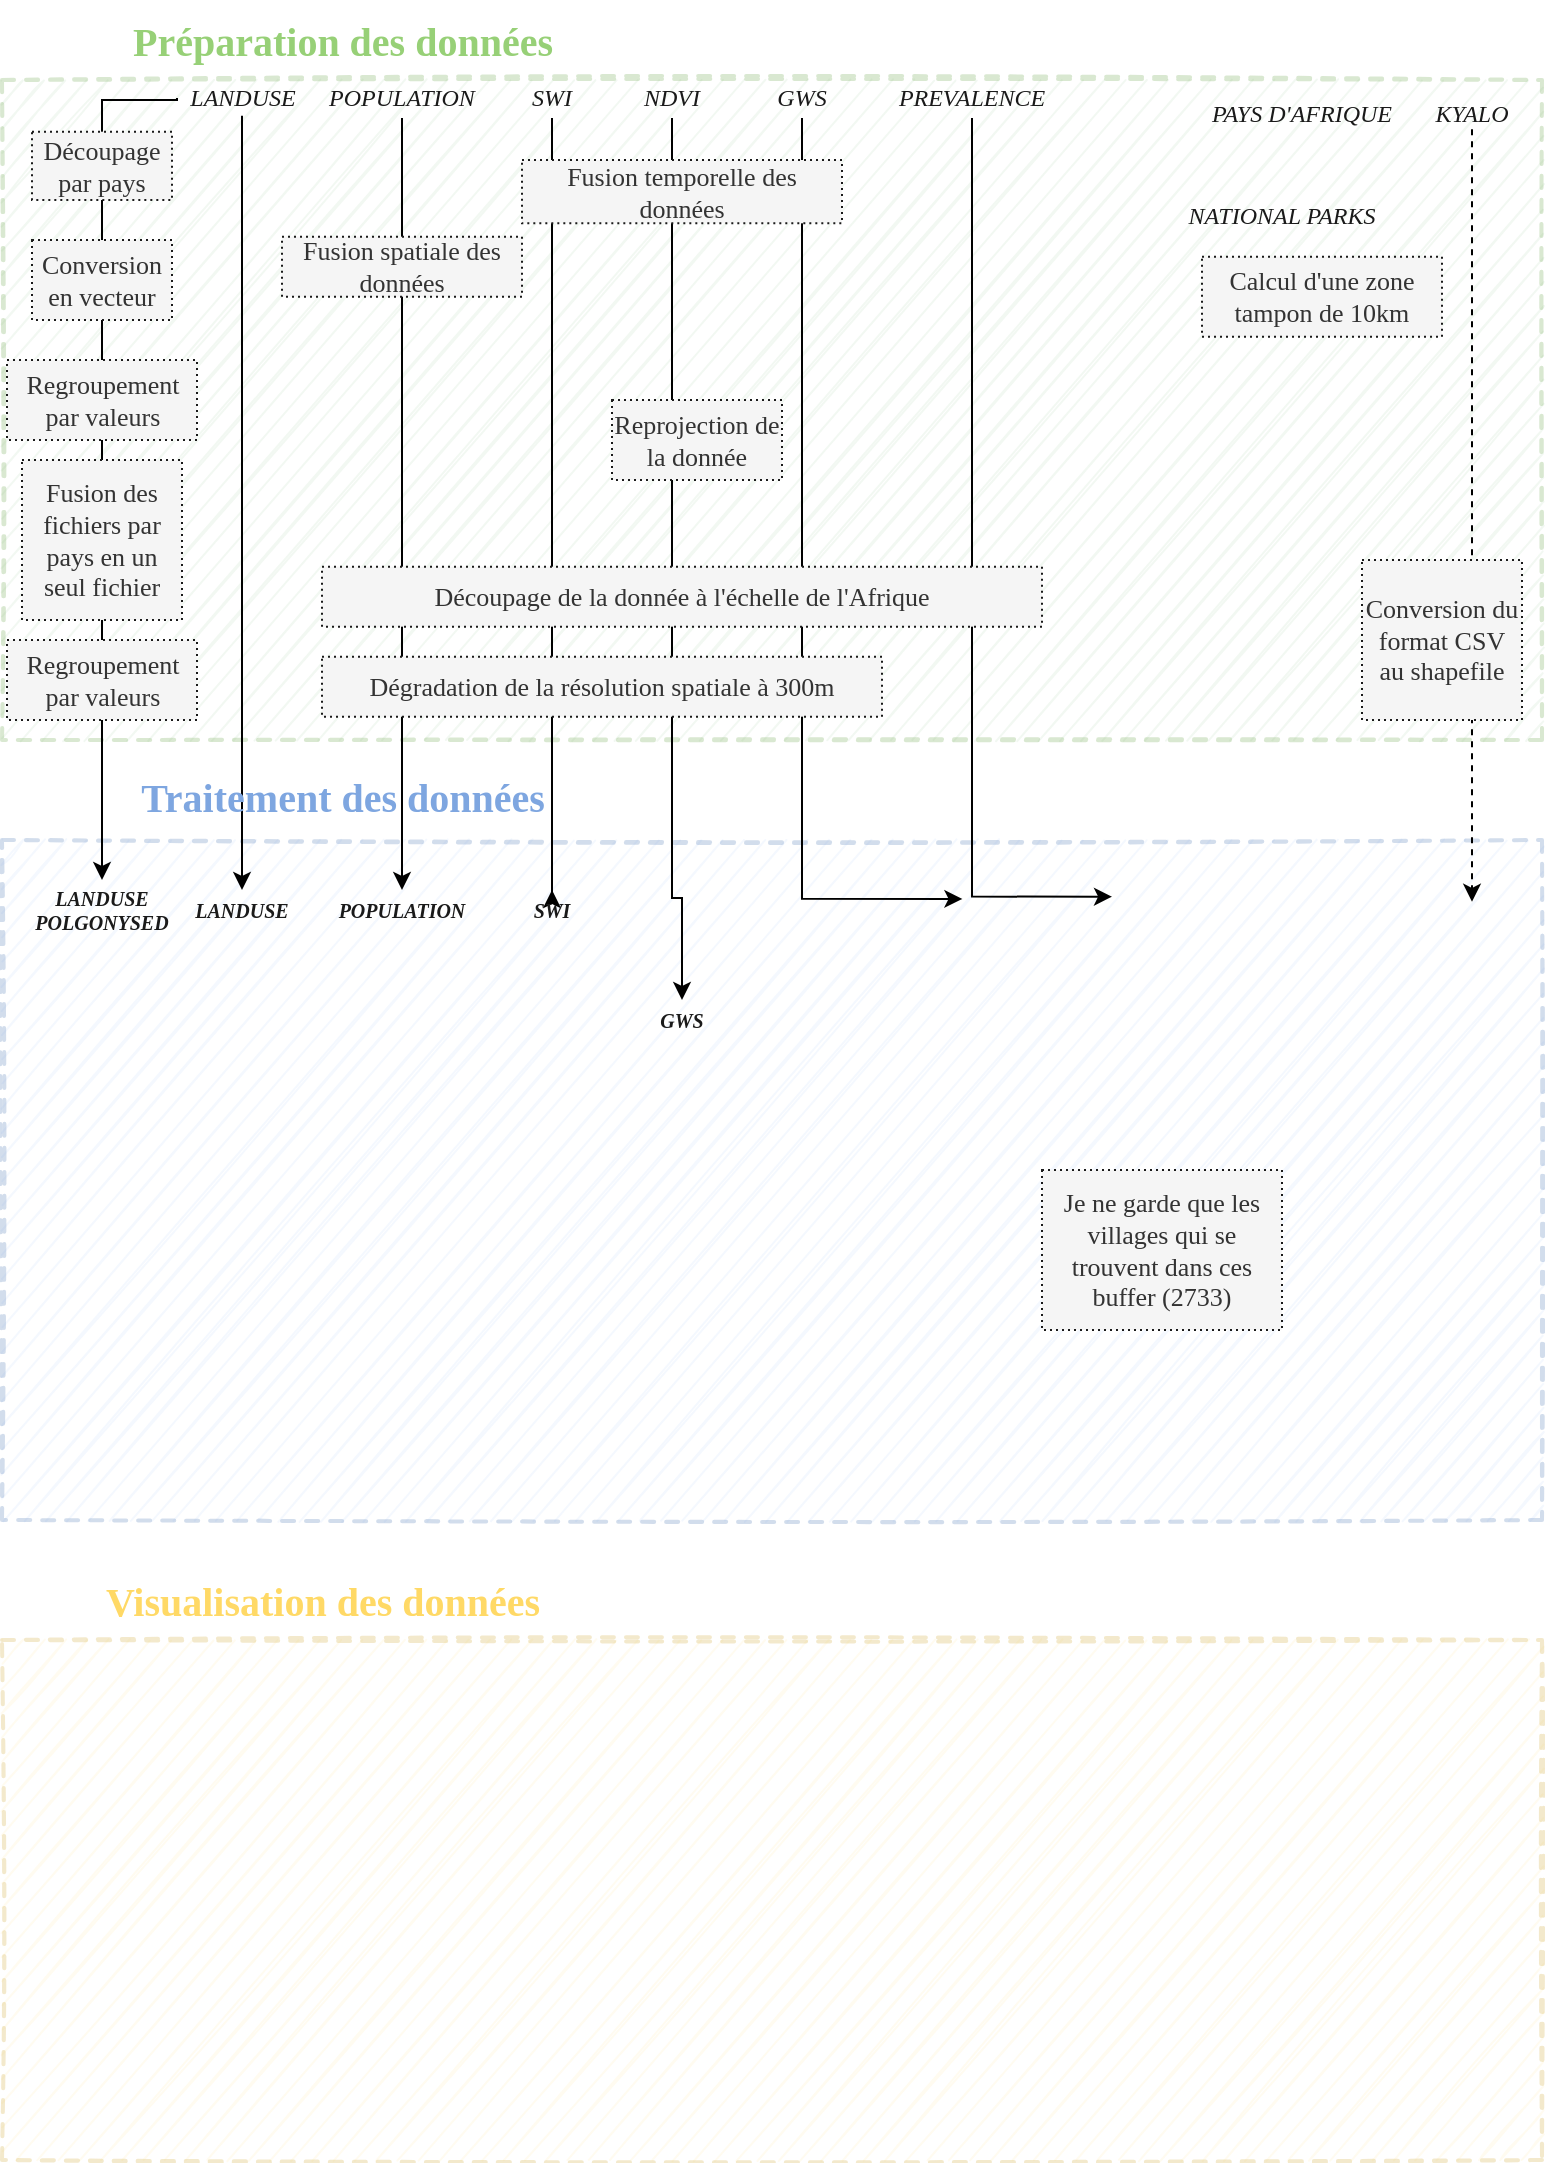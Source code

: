 <mxfile version="14.9.4" type="github" pages="2">
  <diagram id="YLtcainnFTUNkcoA6CSY" name="Global I/O">
    <mxGraphModel dx="865" dy="493" grid="1" gridSize="10" guides="1" tooltips="1" connect="1" arrows="1" fold="1" page="1" pageScale="1" pageWidth="850" pageHeight="1100" math="0" shadow="0">
      <root>
        <mxCell id="0" />
        <mxCell id="1" parent="0" />
        <mxCell id="49MzPBeOzlvqZ0RAgaE--3" value="" style="rounded=0;whiteSpace=wrap;html=1;strokeColor=#6c8ebf;dashed=1;strokeWidth=2;fillColor=#dae8fc;allowArrows=0;connectable=0;container=0;opacity=30;sketch=1;" parent="1" vertex="1">
          <mxGeometry x="40" y="420" width="770" height="340" as="geometry" />
        </mxCell>
        <mxCell id="49MzPBeOzlvqZ0RAgaE--1" value="" style="rounded=0;whiteSpace=wrap;html=1;strokeColor=#82b366;dashed=1;strokeWidth=2;fillColor=#d5e8d4;allowArrows=0;connectable=0;container=0;opacity=30;shadow=0;sketch=1;" parent="1" vertex="1">
          <mxGeometry x="40" y="40" width="770" height="330" as="geometry" />
        </mxCell>
        <mxCell id="49MzPBeOzlvqZ0RAgaE--2" value="Préparation des données" style="text;align=center;verticalAlign=middle;rounded=0;dashed=1;opacity=30;fontStyle=1;fontSize=20;fontColor=#97D077;labelBackgroundColor=none;labelBorderColor=none;html=1;labelPosition=center;verticalLabelPosition=middle;fontFamily=Georgia;" parent="1" vertex="1">
          <mxGeometry x="70" width="280" height="40" as="geometry" />
        </mxCell>
        <mxCell id="49MzPBeOzlvqZ0RAgaE--5" value="" style="rounded=0;whiteSpace=wrap;html=1;strokeColor=#d6b656;dashed=1;strokeWidth=2;fillColor=#fff2cc;allowArrows=0;connectable=0;container=0;opacity=30;sketch=1;" parent="1" vertex="1">
          <mxGeometry x="40" y="820" width="770" height="260" as="geometry" />
        </mxCell>
        <mxCell id="49MzPBeOzlvqZ0RAgaE--6" value="Visualisation des données" style="text;align=center;verticalAlign=middle;rounded=0;dashed=1;opacity=30;fontStyle=1;fontSize=20;labelBackgroundColor=none;labelBorderColor=none;html=1;labelPosition=center;verticalLabelPosition=middle;fontFamily=Georgia;fontColor=#FFD966;" parent="1" vertex="1">
          <mxGeometry x="60" y="780" width="280" height="40" as="geometry" />
        </mxCell>
        <mxCell id="49MzPBeOzlvqZ0RAgaE--7" value="Calcul d&#39;une zone tampon de 10km" style="rounded=0;whiteSpace=wrap;html=1;shadow=0;labelBackgroundColor=none;sketch=0;fontFamily=Georgia;fontSize=13;strokeWidth=1;dashed=1;dashPattern=1 2;fontColor=#333333;fillColor=#F5F5F5;glass=0;strokeColor=#1A1A1A;" parent="1" vertex="1">
          <mxGeometry x="640" y="128.34" width="120" height="40" as="geometry" />
        </mxCell>
        <mxCell id="49MzPBeOzlvqZ0RAgaE--10" value="Je ne garde que les villages qui se trouvent dans ces buffer (2733)" style="rounded=0;whiteSpace=wrap;html=1;shadow=0;labelBackgroundColor=none;sketch=0;fontFamily=Georgia;fontSize=13;strokeWidth=1;dashed=1;dashPattern=1 2;fontColor=#333333;fillColor=#F5F5F5;glass=0;strokeColor=#1A1A1A;" parent="1" vertex="1">
          <mxGeometry x="560" y="585" width="120" height="80" as="geometry" />
        </mxCell>
        <mxCell id="wq_lvgGx_w2eAz3UQXKo-16" style="edgeStyle=orthogonalEdgeStyle;rounded=0;orthogonalLoop=1;jettySize=auto;html=1;exitX=0.5;exitY=1;exitDx=0;exitDy=0;entryX=0.5;entryY=0;entryDx=0;entryDy=0;" edge="1" parent="1" source="49MzPBeOzlvqZ0RAgaE--24" target="wq_lvgGx_w2eAz3UQXKo-35">
          <mxGeometry relative="1" as="geometry">
            <mxPoint x="200" y="448" as="targetPoint" />
            <Array as="points">
              <mxPoint x="160" y="61" />
            </Array>
          </mxGeometry>
        </mxCell>
        <mxCell id="wq_lvgGx_w2eAz3UQXKo-32" style="edgeStyle=orthogonalEdgeStyle;rounded=0;orthogonalLoop=1;jettySize=auto;html=1;exitX=0;exitY=0.5;exitDx=0;exitDy=0;entryX=0.5;entryY=0;entryDx=0;entryDy=0;" edge="1" parent="1" source="49MzPBeOzlvqZ0RAgaE--24" target="wq_lvgGx_w2eAz3UQXKo-33">
          <mxGeometry relative="1" as="geometry">
            <mxPoint x="120" y="450.762" as="targetPoint" />
            <Array as="points">
              <mxPoint x="127" y="50" />
              <mxPoint x="90" y="50" />
            </Array>
          </mxGeometry>
        </mxCell>
        <mxCell id="49MzPBeOzlvqZ0RAgaE--24" value="LANDUSE" style="text;html=1;strokeColor=none;fillColor=none;align=center;verticalAlign=middle;whiteSpace=wrap;rounded=0;shadow=0;labelBackgroundColor=none;sketch=0;fontFamily=Georgia;fontSize=12;fontColor=#1A1A1A;fontStyle=2;rotation=0;direction=east;" parent="1" vertex="1">
          <mxGeometry x="127.5" y="40" width="65" height="17.91" as="geometry" />
        </mxCell>
        <mxCell id="49MzPBeOzlvqZ0RAgaE--26" value="Découpage par pays" style="rounded=0;whiteSpace=wrap;html=1;shadow=0;labelBackgroundColor=none;sketch=0;fontFamily=Georgia;fontSize=13;strokeWidth=1;dashed=1;dashPattern=1 2;fontColor=#333333;fillColor=#F5F5F5;glass=0;strokeColor=#1A1A1A;" parent="1" vertex="1">
          <mxGeometry x="55" y="65.84" width="70" height="34.16" as="geometry" />
        </mxCell>
        <mxCell id="49MzPBeOzlvqZ0RAgaE--27" value="Conversion en vecteur" style="rounded=0;whiteSpace=wrap;html=1;shadow=0;labelBackgroundColor=none;sketch=0;fontFamily=Georgia;fontSize=13;strokeWidth=1;dashed=1;dashPattern=1 2;fontColor=#333333;fillColor=#F5F5F5;glass=0;strokeColor=#1A1A1A;" parent="1" vertex="1">
          <mxGeometry x="55" y="120" width="70" height="40" as="geometry" />
        </mxCell>
        <mxCell id="49MzPBeOzlvqZ0RAgaE--29" value="Fusion des fichiers par pays en un seul fichier" style="rounded=0;whiteSpace=wrap;html=1;shadow=0;labelBackgroundColor=none;sketch=0;fontFamily=Georgia;fontSize=13;strokeWidth=1;dashed=1;dashPattern=1 2;fontColor=#333333;fillColor=#F5F5F5;glass=0;strokeColor=#1A1A1A;" parent="1" vertex="1">
          <mxGeometry x="50" y="230" width="80" height="80" as="geometry" />
        </mxCell>
        <mxCell id="wq_lvgGx_w2eAz3UQXKo-25" style="edgeStyle=orthogonalEdgeStyle;rounded=0;orthogonalLoop=1;jettySize=auto;html=1;exitX=0.5;exitY=1;exitDx=0;exitDy=0;entryX=0.5;entryY=0;entryDx=0;entryDy=0;" edge="1" parent="1" source="SCPs35aV1NnULm3B9HY3-4" target="wq_lvgGx_w2eAz3UQXKo-50">
          <mxGeometry relative="1" as="geometry">
            <mxPoint x="300.207" y="449.995" as="targetPoint" />
          </mxGeometry>
        </mxCell>
        <mxCell id="SCPs35aV1NnULm3B9HY3-4" value="POPULATION" style="text;html=1;strokeColor=none;fillColor=none;align=center;verticalAlign=middle;whiteSpace=wrap;rounded=0;shadow=0;labelBackgroundColor=none;sketch=0;fontFamily=Georgia;fontSize=12;fontColor=#1A1A1A;fontStyle=2;rotation=0;direction=east;" parent="1" vertex="1">
          <mxGeometry x="200" y="38.95" width="80" height="20" as="geometry" />
        </mxCell>
        <mxCell id="wq_lvgGx_w2eAz3UQXKo-26" style="edgeStyle=orthogonalEdgeStyle;rounded=0;orthogonalLoop=1;jettySize=auto;html=1;exitX=0.5;exitY=1;exitDx=0;exitDy=0;entryX=0.5;entryY=0;entryDx=0;entryDy=0;" edge="1" parent="1" source="SCPs35aV1NnULm3B9HY3-10" target="wq_lvgGx_w2eAz3UQXKo-51">
          <mxGeometry relative="1" as="geometry">
            <mxPoint x="390" y="448.34" as="targetPoint" />
            <Array as="points">
              <mxPoint x="315" y="448" />
              <mxPoint x="315" y="448" />
            </Array>
          </mxGeometry>
        </mxCell>
        <mxCell id="SCPs35aV1NnULm3B9HY3-10" value="SWI" style="text;html=1;strokeColor=none;fillColor=none;align=center;verticalAlign=middle;whiteSpace=wrap;rounded=0;shadow=0;labelBackgroundColor=none;sketch=0;fontFamily=Georgia;fontSize=12;fontColor=#1A1A1A;fontStyle=2;rotation=0;direction=east;" parent="1" vertex="1">
          <mxGeometry x="300" y="38.95" width="30" height="20" as="geometry" />
        </mxCell>
        <mxCell id="wq_lvgGx_w2eAz3UQXKo-28" style="edgeStyle=orthogonalEdgeStyle;rounded=0;orthogonalLoop=1;jettySize=auto;html=1;exitX=0.5;exitY=1;exitDx=0;exitDy=0;" edge="1" parent="1" source="SCPs35aV1NnULm3B9HY3-11">
          <mxGeometry relative="1" as="geometry">
            <mxPoint x="520.207" y="449.443" as="targetPoint" />
            <Array as="points">
              <mxPoint x="440" y="449" />
            </Array>
          </mxGeometry>
        </mxCell>
        <mxCell id="SCPs35aV1NnULm3B9HY3-11" value="GWS" style="text;html=1;strokeColor=none;fillColor=none;align=center;verticalAlign=middle;whiteSpace=wrap;rounded=0;shadow=0;labelBackgroundColor=none;sketch=0;fontFamily=Georgia;fontSize=12;fontColor=#1A1A1A;fontStyle=2;rotation=0;direction=east;" parent="1" vertex="1">
          <mxGeometry x="425" y="38.95" width="30" height="20" as="geometry" />
        </mxCell>
        <mxCell id="wq_lvgGx_w2eAz3UQXKo-11" value="PAYS D&#39;AFRIQUE" style="text;html=1;strokeColor=none;fillColor=none;align=center;verticalAlign=middle;whiteSpace=wrap;rounded=0;shadow=0;labelBackgroundColor=none;sketch=0;fontFamily=Georgia;fontSize=12;fontColor=#1A1A1A;fontStyle=2;rotation=0;direction=east;" vertex="1" parent="1">
          <mxGeometry x="640" y="49.59" width="100" height="15" as="geometry" />
        </mxCell>
        <mxCell id="wq_lvgGx_w2eAz3UQXKo-37" style="edgeStyle=orthogonalEdgeStyle;rounded=0;orthogonalLoop=1;jettySize=auto;html=1;exitX=0.5;exitY=1;exitDx=0;exitDy=0;dashed=1;" edge="1" parent="1" source="wq_lvgGx_w2eAz3UQXKo-12">
          <mxGeometry relative="1" as="geometry">
            <mxPoint x="775" y="450.914" as="targetPoint" />
          </mxGeometry>
        </mxCell>
        <mxCell id="wq_lvgGx_w2eAz3UQXKo-12" value="KYALO" style="text;html=1;strokeColor=none;fillColor=none;align=center;verticalAlign=middle;whiteSpace=wrap;rounded=0;shadow=0;labelBackgroundColor=none;sketch=0;fontFamily=Georgia;fontSize=12;fontColor=#1A1A1A;fontStyle=2;rotation=0;direction=east;" vertex="1" parent="1">
          <mxGeometry x="750" y="49.59" width="50" height="15" as="geometry" />
        </mxCell>
        <mxCell id="wq_lvgGx_w2eAz3UQXKo-13" value="NATIONAL PARKS" style="text;html=1;strokeColor=none;fillColor=none;align=center;verticalAlign=middle;whiteSpace=wrap;rounded=0;shadow=0;labelBackgroundColor=none;sketch=0;fontFamily=Georgia;fontSize=12;fontColor=#1A1A1A;fontStyle=2;rotation=0;direction=east;" vertex="1" parent="1">
          <mxGeometry x="620" y="98.34" width="120" height="20" as="geometry" />
        </mxCell>
        <mxCell id="wq_lvgGx_w2eAz3UQXKo-27" style="edgeStyle=orthogonalEdgeStyle;rounded=0;orthogonalLoop=1;jettySize=auto;html=1;exitX=0.5;exitY=1;exitDx=0;exitDy=0;entryX=0.5;entryY=0;entryDx=0;entryDy=0;" edge="1" parent="1" source="wq_lvgGx_w2eAz3UQXKo-14" target="wq_lvgGx_w2eAz3UQXKo-52">
          <mxGeometry relative="1" as="geometry">
            <mxPoint x="454.69" y="449.444" as="targetPoint" />
            <Array as="points">
              <mxPoint x="375" y="449" />
              <mxPoint x="380" y="449" />
            </Array>
          </mxGeometry>
        </mxCell>
        <mxCell id="wq_lvgGx_w2eAz3UQXKo-14" value="NDVI" style="text;html=1;strokeColor=none;fillColor=none;align=center;verticalAlign=middle;whiteSpace=wrap;rounded=0;shadow=0;labelBackgroundColor=none;sketch=0;fontFamily=Georgia;fontSize=12;fontColor=#1A1A1A;fontStyle=2;rotation=0;direction=east;" vertex="1" parent="1">
          <mxGeometry x="350" y="38.95" width="50" height="20" as="geometry" />
        </mxCell>
        <mxCell id="wq_lvgGx_w2eAz3UQXKo-21" style="edgeStyle=orthogonalEdgeStyle;rounded=0;orthogonalLoop=1;jettySize=auto;html=1;exitX=0.5;exitY=1;exitDx=0;exitDy=0;" edge="1" parent="1" source="wq_lvgGx_w2eAz3UQXKo-15">
          <mxGeometry relative="1" as="geometry">
            <mxPoint x="595" y="448.34" as="targetPoint" />
            <Array as="points">
              <mxPoint x="525" y="448" />
            </Array>
          </mxGeometry>
        </mxCell>
        <mxCell id="wq_lvgGx_w2eAz3UQXKo-15" value="PREVALENCE" style="text;html=1;strokeColor=none;fillColor=none;align=center;verticalAlign=middle;whiteSpace=wrap;rounded=0;shadow=0;labelBackgroundColor=none;sketch=0;fontFamily=Georgia;fontSize=12;fontColor=#1A1A1A;fontStyle=2;rotation=0;direction=east;" vertex="1" parent="1">
          <mxGeometry x="480" y="38.95" width="90" height="20" as="geometry" />
        </mxCell>
        <mxCell id="49MzPBeOzlvqZ0RAgaE--14" value="Fusion spatiale des données" style="rounded=0;whiteSpace=wrap;html=1;shadow=0;labelBackgroundColor=none;sketch=0;fontFamily=Georgia;fontSize=13;strokeWidth=1;dashed=1;dashPattern=1 2;fontColor=#333333;fillColor=#F5F5F5;glass=0;strokeColor=#1A1A1A;" parent="1" vertex="1">
          <mxGeometry x="180" y="118.34" width="120" height="30" as="geometry" />
        </mxCell>
        <mxCell id="SCPs35aV1NnULm3B9HY3-12" value="Fusion temporelle des données" style="rounded=0;whiteSpace=wrap;html=1;shadow=0;labelBackgroundColor=none;sketch=0;fontFamily=Georgia;fontSize=13;strokeWidth=1;dashed=1;dashPattern=1 2;fontColor=#333333;fillColor=#F5F5F5;glass=0;strokeColor=#1A1A1A;" parent="1" vertex="1">
          <mxGeometry x="300" y="80" width="160" height="31.66" as="geometry" />
        </mxCell>
        <mxCell id="49MzPBeOzlvqZ0RAgaE--23" value="Dégradation de la résolution spatiale à 300m" style="rounded=0;whiteSpace=wrap;html=1;shadow=0;labelBackgroundColor=none;sketch=0;fontFamily=Georgia;fontSize=13;strokeWidth=1;dashed=1;dashPattern=1 2;fontColor=#333333;fillColor=#F5F5F5;glass=0;strokeColor=#1A1A1A;" parent="1" vertex="1">
          <mxGeometry x="200" y="328.34" width="280" height="30" as="geometry" />
        </mxCell>
        <mxCell id="49MzPBeOzlvqZ0RAgaE--15" value="Découpage de la donnée à l&#39;échelle de l&#39;Afrique" style="rounded=0;whiteSpace=wrap;html=1;shadow=0;labelBackgroundColor=none;sketch=0;fontFamily=Georgia;fontSize=13;strokeWidth=1;dashed=1;dashPattern=1 2;fontColor=#333333;fillColor=#F5F5F5;glass=0;strokeColor=#1A1A1A;" parent="1" vertex="1">
          <mxGeometry x="200" y="283.34" width="360" height="30" as="geometry" />
        </mxCell>
        <mxCell id="wq_lvgGx_w2eAz3UQXKo-31" value="Regroupement par valeurs" style="rounded=0;whiteSpace=wrap;html=1;shadow=0;labelBackgroundColor=none;sketch=0;fontFamily=Georgia;fontSize=13;strokeWidth=1;dashed=1;dashPattern=1 2;fontColor=#333333;fillColor=#F5F5F5;glass=0;strokeColor=#1A1A1A;" vertex="1" parent="1">
          <mxGeometry x="42.5" y="180" width="95" height="40" as="geometry" />
        </mxCell>
        <mxCell id="wq_lvgGx_w2eAz3UQXKo-33" value="LANDUSE POLGONYSED" style="text;html=1;strokeColor=none;fillColor=none;align=center;verticalAlign=middle;whiteSpace=wrap;rounded=0;shadow=0;labelBackgroundColor=none;sketch=0;fontFamily=Georgia;fontSize=10;fontColor=#1A1A1A;fontStyle=3;rotation=0;direction=east;" vertex="1" parent="1">
          <mxGeometry x="50" y="440" width="80" height="30" as="geometry" />
        </mxCell>
        <mxCell id="wq_lvgGx_w2eAz3UQXKo-35" value="LANDUSE" style="text;html=1;strokeColor=none;fillColor=none;align=center;verticalAlign=middle;whiteSpace=wrap;rounded=0;shadow=0;labelBackgroundColor=none;sketch=0;fontFamily=Georgia;fontSize=10;fontColor=#1A1A1A;fontStyle=3;rotation=0;direction=east;" vertex="1" parent="1">
          <mxGeometry x="120" y="445" width="80" height="20" as="geometry" />
        </mxCell>
        <mxCell id="wq_lvgGx_w2eAz3UQXKo-36" value="Reprojection de la donnée" style="rounded=0;whiteSpace=wrap;html=1;shadow=0;labelBackgroundColor=none;sketch=0;fontFamily=Georgia;fontSize=13;strokeWidth=1;dashed=1;dashPattern=1 2;fontColor=#333333;fillColor=#F5F5F5;glass=0;strokeColor=#1A1A1A;" vertex="1" parent="1">
          <mxGeometry x="345" y="200" width="85" height="40" as="geometry" />
        </mxCell>
        <mxCell id="wq_lvgGx_w2eAz3UQXKo-38" value="Conversion du format CSV au shapefile" style="rounded=0;whiteSpace=wrap;html=1;shadow=0;labelBackgroundColor=none;sketch=0;fontFamily=Georgia;fontSize=13;strokeWidth=1;dashed=1;dashPattern=1 2;fontColor=#333333;fillColor=#F5F5F5;glass=0;strokeColor=#1A1A1A;" vertex="1" parent="1">
          <mxGeometry x="720" y="280" width="80" height="80" as="geometry" />
        </mxCell>
        <mxCell id="wq_lvgGx_w2eAz3UQXKo-39" value="Regroupement par valeurs" style="rounded=0;whiteSpace=wrap;html=1;shadow=0;labelBackgroundColor=none;sketch=0;fontFamily=Georgia;fontSize=13;strokeWidth=1;dashed=1;dashPattern=1 2;fontColor=#333333;fillColor=#F5F5F5;glass=0;strokeColor=#1A1A1A;" vertex="1" parent="1">
          <mxGeometry x="42.5" y="320" width="95" height="40" as="geometry" />
        </mxCell>
        <mxCell id="wq_lvgGx_w2eAz3UQXKo-50" value="POPULATION" style="text;html=1;strokeColor=none;fillColor=none;align=center;verticalAlign=middle;whiteSpace=wrap;rounded=0;shadow=0;labelBackgroundColor=none;sketch=0;fontFamily=Georgia;fontSize=10;fontColor=#1A1A1A;fontStyle=3;rotation=0;direction=east;" vertex="1" parent="1">
          <mxGeometry x="200" y="445" width="80" height="20" as="geometry" />
        </mxCell>
        <mxCell id="wq_lvgGx_w2eAz3UQXKo-51" value="SWI" style="text;html=1;strokeColor=none;fillColor=none;align=center;verticalAlign=middle;whiteSpace=wrap;rounded=0;shadow=0;labelBackgroundColor=none;sketch=0;fontFamily=Georgia;fontSize=10;fontColor=#1A1A1A;fontStyle=3;rotation=0;direction=east;" vertex="1" parent="1">
          <mxGeometry x="275" y="445" width="80" height="20" as="geometry" />
        </mxCell>
        <mxCell id="wq_lvgGx_w2eAz3UQXKo-52" value="GWS" style="text;html=1;strokeColor=none;fillColor=none;align=center;verticalAlign=middle;whiteSpace=wrap;rounded=0;shadow=0;labelBackgroundColor=none;sketch=0;fontFamily=Georgia;fontSize=10;fontColor=#1A1A1A;fontStyle=3;rotation=0;direction=east;" vertex="1" parent="1">
          <mxGeometry x="340" y="500" width="80" height="20" as="geometry" />
        </mxCell>
        <mxCell id="49MzPBeOzlvqZ0RAgaE--4" value="Traitement des données" style="text;align=center;verticalAlign=middle;rounded=0;dashed=1;opacity=30;fontStyle=1;fontSize=20;labelBackgroundColor=none;labelBorderColor=none;html=1;labelPosition=center;verticalLabelPosition=middle;fontFamily=Georgia;fontColor=#7EA6E0;" parent="1" vertex="1">
          <mxGeometry x="70" y="378.34" width="280" height="40" as="geometry" />
        </mxCell>
      </root>
    </mxGraphModel>
  </diagram>
  <diagram id="Zw-03qt0YeQONI19RAFV" name="Processing">
    <mxGraphModel dx="1038" dy="592" grid="1" gridSize="10" guides="1" tooltips="1" connect="1" arrows="1" fold="1" page="1" pageScale="1" pageWidth="850" pageHeight="1100" math="0" shadow="0">
      <root>
        <mxCell id="hqocFmHOfBDxpCHPY2PE-0" />
        <mxCell id="hqocFmHOfBDxpCHPY2PE-1" parent="hqocFmHOfBDxpCHPY2PE-0" />
        <mxCell id="MNxkb6-DvF_cQoqUnSHj-0" value="" style="html=1;points=[];perimeter=orthogonalPerimeter;fillColor=#f5f5f5;strokeColor=#666666;fontColor=#333333;" vertex="1" parent="hqocFmHOfBDxpCHPY2PE-1">
          <mxGeometry x="440" y="255" width="20" height="120" as="geometry" />
        </mxCell>
        <mxCell id="MNxkb6-DvF_cQoqUnSHj-1" value="" style="rhombus;whiteSpace=wrap;html=1;rounded=0;shadow=0;glass=0;labelBackgroundColor=none;sketch=0;fontColor=#333333;strokeColor=#666666;strokeWidth=1;fillColor=#f5f5f5;" vertex="1" parent="hqocFmHOfBDxpCHPY2PE-1">
          <mxGeometry x="438.75" y="302.5" width="27.5" height="27.5" as="geometry" />
        </mxCell>
        <mxCell id="MNxkb6-DvF_cQoqUnSHj-2" value="" style="rounded=0;whiteSpace=wrap;html=1;fillColor=#dae8fc;labelBackgroundColor=none;dashed=1;strokeColor=#6c8ebf;" vertex="1" parent="hqocFmHOfBDxpCHPY2PE-1">
          <mxGeometry x="20" y="345" width="100" height="100" as="geometry" />
        </mxCell>
        <mxCell id="MNxkb6-DvF_cQoqUnSHj-3" value="" style="rounded=0;whiteSpace=wrap;html=1;fillColor=#dae8fc;labelBackgroundColor=none;dashed=1;strokeColor=#6c8ebf;" vertex="1" parent="hqocFmHOfBDxpCHPY2PE-1">
          <mxGeometry x="20" y="220" width="100" height="100" as="geometry" />
        </mxCell>
        <mxCell id="MNxkb6-DvF_cQoqUnSHj-4" value="&lt;pre style=&quot;font-family: &amp;quot;fira code&amp;quot;, monospace;&quot;&gt;&lt;span style=&quot;&quot;&gt;landuse&lt;/span&gt;&lt;/pre&gt;" style="rounded=1;whiteSpace=wrap;html=1;sketch=0;shadow=0;labelBackgroundColor=none;fontColor=#7EA6E0;dashed=1;" vertex="1" parent="hqocFmHOfBDxpCHPY2PE-1">
          <mxGeometry x="30" y="395.03" width="80" height="40" as="geometry" />
        </mxCell>
        <mxCell id="MNxkb6-DvF_cQoqUnSHj-5" value="&lt;pre style=&quot;font-family: &amp;quot;fira code&amp;quot;, monospace;&quot;&gt;&lt;span style=&quot;&quot;&gt;ndvi&lt;/span&gt;&lt;/pre&gt;" style="rounded=1;whiteSpace=wrap;html=1;sketch=0;shadow=0;labelBackgroundColor=none;fontColor=#7EA6E0;dashed=1;" vertex="1" parent="hqocFmHOfBDxpCHPY2PE-1">
          <mxGeometry x="30" y="354.97" width="80" height="40" as="geometry" />
        </mxCell>
        <mxCell id="MNxkb6-DvF_cQoqUnSHj-6" value="&lt;pre style=&quot;font-family: &amp;quot;fira code&amp;quot;, monospace;&quot;&gt;&lt;font&gt;villages&lt;/font&gt;&lt;/pre&gt;" style="rounded=1;whiteSpace=wrap;html=1;sketch=0;shadow=0;labelBackgroundColor=none;fontColor=#7EA6E0;dashed=1;" vertex="1" parent="hqocFmHOfBDxpCHPY2PE-1">
          <mxGeometry x="30" y="270" width="80" height="40" as="geometry" />
        </mxCell>
        <mxCell id="MNxkb6-DvF_cQoqUnSHj-7" style="edgeStyle=orthogonalEdgeStyle;rounded=0;orthogonalLoop=1;jettySize=auto;html=1;exitX=1;exitY=0.5;exitDx=0;exitDy=0;entryX=0;entryY=0.5;entryDx=0;entryDy=0;dashed=1;fontColor=#FFB570;strokeWidth=1;strokeColor=#808080;" edge="1" parent="hqocFmHOfBDxpCHPY2PE-1" source="MNxkb6-DvF_cQoqUnSHj-8" target="MNxkb6-DvF_cQoqUnSHj-80">
          <mxGeometry relative="1" as="geometry">
            <Array as="points">
              <mxPoint x="130" y="250" />
              <mxPoint x="130" y="95" />
            </Array>
          </mxGeometry>
        </mxCell>
        <mxCell id="MNxkb6-DvF_cQoqUnSHj-8" value="&lt;pre style=&quot;font-family: &amp;quot;fira code&amp;quot;, monospace;&quot;&gt;&lt;span style=&quot;&quot;&gt;parks&lt;/span&gt;&lt;/pre&gt;" style="rounded=1;whiteSpace=wrap;html=1;sketch=0;shadow=0;labelBackgroundColor=none;strokeWidth=1;fontColor=#7EA6E0;" vertex="1" parent="hqocFmHOfBDxpCHPY2PE-1">
          <mxGeometry x="30" y="230" width="80" height="40" as="geometry" />
        </mxCell>
        <mxCell id="MNxkb6-DvF_cQoqUnSHj-9" value="" style="html=1;points=[];perimeter=orthogonalPerimeter;fillColor=#f5f5f5;strokeColor=#666666;fontColor=#333333;" vertex="1" parent="hqocFmHOfBDxpCHPY2PE-1">
          <mxGeometry x="370" y="215" width="20" height="170" as="geometry" />
        </mxCell>
        <mxCell id="MNxkb6-DvF_cQoqUnSHj-10" value="get_nearest_park" style="html=1;verticalAlign=bottom;endArrow=block;entryX=0;entryY=0;" edge="1" parent="hqocFmHOfBDxpCHPY2PE-1">
          <mxGeometry relative="1" as="geometry">
            <mxPoint x="250" y="214.97" as="sourcePoint" />
            <mxPoint x="370" y="214.97" as="targetPoint" />
          </mxGeometry>
        </mxCell>
        <mxCell id="MNxkb6-DvF_cQoqUnSHj-11" value="return" style="html=1;verticalAlign=bottom;endArrow=open;dashed=1;endSize=8;" edge="1" parent="hqocFmHOfBDxpCHPY2PE-1">
          <mxGeometry relative="1" as="geometry">
            <mxPoint x="254" y="385" as="targetPoint" />
            <mxPoint x="370" y="385" as="sourcePoint" />
          </mxGeometry>
        </mxCell>
        <mxCell id="MNxkb6-DvF_cQoqUnSHj-12" value="" style="ellipse;html=1;shape=startState;fillColor=#000000;strokeColor=#ff0000;" vertex="1" parent="hqocFmHOfBDxpCHPY2PE-1">
          <mxGeometry x="175" y="15" width="40" height="40" as="geometry" />
        </mxCell>
        <mxCell id="MNxkb6-DvF_cQoqUnSHj-13" value="" style="edgeStyle=orthogonalEdgeStyle;html=1;verticalAlign=bottom;endArrow=open;endSize=8;strokeColor=#ff0000;exitX=0.5;exitY=1;exitDx=0;exitDy=0;entryX=0.5;entryY=0;entryDx=0;entryDy=0;" edge="1" parent="hqocFmHOfBDxpCHPY2PE-1" source="MNxkb6-DvF_cQoqUnSHj-12" target="MNxkb6-DvF_cQoqUnSHj-23">
          <mxGeometry relative="1" as="geometry">
            <mxPoint x="195" y="1059" as="targetPoint" />
            <Array as="points">
              <mxPoint x="195" y="1065" />
            </Array>
          </mxGeometry>
        </mxCell>
        <mxCell id="MNxkb6-DvF_cQoqUnSHj-14" value="" style="html=1;points=[];perimeter=orthogonalPerimeter;fillColor=#f5f5f5;strokeColor=#666666;fontColor=#333333;" vertex="1" parent="hqocFmHOfBDxpCHPY2PE-1">
          <mxGeometry x="360" y="515" width="20" height="100" as="geometry" />
        </mxCell>
        <mxCell id="MNxkb6-DvF_cQoqUnSHj-15" value="raster_crop" style="html=1;verticalAlign=bottom;endArrow=block;entryX=0;entryY=0;" edge="1" parent="hqocFmHOfBDxpCHPY2PE-1" target="MNxkb6-DvF_cQoqUnSHj-14">
          <mxGeometry relative="1" as="geometry">
            <mxPoint x="240" y="515" as="sourcePoint" />
          </mxGeometry>
        </mxCell>
        <mxCell id="MNxkb6-DvF_cQoqUnSHj-16" value="return" style="html=1;verticalAlign=bottom;endArrow=open;dashed=1;endSize=8;exitX=0;exitY=0.996;exitDx=0;exitDy=0;exitPerimeter=0;entryX=1.15;entryY=0.466;entryDx=0;entryDy=0;entryPerimeter=0;" edge="1" parent="hqocFmHOfBDxpCHPY2PE-1" source="MNxkb6-DvF_cQoqUnSHj-14">
          <mxGeometry relative="1" as="geometry">
            <mxPoint x="253" y="614.3" as="targetPoint" />
            <mxPoint x="350" y="724" as="sourcePoint" />
          </mxGeometry>
        </mxCell>
        <mxCell id="MNxkb6-DvF_cQoqUnSHj-17" value="" style="html=1;points=[];perimeter=orthogonalPerimeter;fillColor=#f5f5f5;strokeColor=#666666;fontColor=#333333;" vertex="1" parent="hqocFmHOfBDxpCHPY2PE-1">
          <mxGeometry x="370" y="645" width="20" height="100" as="geometry" />
        </mxCell>
        <mxCell id="MNxkb6-DvF_cQoqUnSHj-18" value="raster_stats" style="html=1;verticalAlign=bottom;endArrow=block;entryX=0;entryY=0;" edge="1" parent="hqocFmHOfBDxpCHPY2PE-1" target="MNxkb6-DvF_cQoqUnSHj-17">
          <mxGeometry relative="1" as="geometry">
            <mxPoint x="250" y="645" as="sourcePoint" />
          </mxGeometry>
        </mxCell>
        <mxCell id="MNxkb6-DvF_cQoqUnSHj-19" value="return" style="html=1;verticalAlign=bottom;endArrow=open;dashed=1;endSize=8;exitX=0;exitY=1;exitDx=0;exitDy=0;exitPerimeter=0;entryX=1;entryY=0.619;entryDx=0;entryDy=0;entryPerimeter=0;" edge="1" parent="hqocFmHOfBDxpCHPY2PE-1" source="MNxkb6-DvF_cQoqUnSHj-17">
          <mxGeometry relative="1" as="geometry">
            <mxPoint x="260" y="744.95" as="targetPoint" />
            <mxPoint x="370" y="765" as="sourcePoint" />
          </mxGeometry>
        </mxCell>
        <mxCell id="MNxkb6-DvF_cQoqUnSHj-20" value="" style="html=1;points=[];perimeter=orthogonalPerimeter;fillColor=#f5f5f5;strokeColor=#666666;fontColor=#333333;" vertex="1" parent="hqocFmHOfBDxpCHPY2PE-1">
          <mxGeometry x="370.03" y="905" width="20" height="100" as="geometry" />
        </mxCell>
        <mxCell id="MNxkb6-DvF_cQoqUnSHj-21" value="get_landuse" style="html=1;verticalAlign=bottom;endArrow=block;entryX=0;entryY=0;exitX=0.996;exitY=0.827;exitDx=0;exitDy=0;exitPerimeter=0;" edge="1" parent="hqocFmHOfBDxpCHPY2PE-1" target="MNxkb6-DvF_cQoqUnSHj-20">
          <mxGeometry relative="1" as="geometry">
            <mxPoint x="249.95" y="905.29" as="sourcePoint" />
          </mxGeometry>
        </mxCell>
        <mxCell id="MNxkb6-DvF_cQoqUnSHj-22" value="return" style="html=1;verticalAlign=bottom;endArrow=open;dashed=1;endSize=8;exitX=0;exitY=1;exitDx=0;exitDy=0;exitPerimeter=0;" edge="1" parent="hqocFmHOfBDxpCHPY2PE-1" source="MNxkb6-DvF_cQoqUnSHj-20">
          <mxGeometry relative="1" as="geometry">
            <mxPoint x="249.99" y="1005" as="targetPoint" />
            <mxPoint x="370.03" y="1105" as="sourcePoint" />
          </mxGeometry>
        </mxCell>
        <mxCell id="MNxkb6-DvF_cQoqUnSHj-23" value="" style="ellipse;html=1;shape=endState;fillColor=#000000;strokeColor=#ff0000;" vertex="1" parent="hqocFmHOfBDxpCHPY2PE-1">
          <mxGeometry x="180" y="1040" width="30" height="30" as="geometry" />
        </mxCell>
        <mxCell id="MNxkb6-DvF_cQoqUnSHj-24" value="iteration sur chaque polygone (for i in range(len(gdf_villages)))" style="edgeStyle=orthogonalEdgeStyle;html=1;align=left;spacingLeft=2;endArrow=block;rounded=0;exitX=1;exitY=0.5;exitDx=0;exitDy=0;entryX=0.998;entryY=0.029;entryDx=0;entryDy=0;entryPerimeter=0;" edge="1" parent="hqocFmHOfBDxpCHPY2PE-1" source="MNxkb6-DvF_cQoqUnSHj-25" target="MNxkb6-DvF_cQoqUnSHj-34">
          <mxGeometry x="-0.328" relative="1" as="geometry">
            <mxPoint x="250" y="144.97" as="sourcePoint" />
            <Array as="points">
              <mxPoint x="270" y="145" />
              <mxPoint x="270" y="185" />
              <mxPoint x="250" y="185" />
            </Array>
            <mxPoint x="310" y="176" as="targetPoint" />
            <mxPoint as="offset" />
          </mxGeometry>
        </mxCell>
        <mxCell id="MNxkb6-DvF_cQoqUnSHj-25" value="&lt;pre style=&quot;font-family: &amp;quot;fira code&amp;quot;, monospace;&quot;&gt;&lt;pre style=&quot;font-family: &amp;quot;fira code&amp;quot; , monospace&quot;&gt;&lt;font&gt;gdf_villages&lt;/font&gt;&lt;/pre&gt;&lt;/pre&gt;" style="rounded=1;whiteSpace=wrap;html=1;sketch=0;shadow=0;labelBackgroundColor=none;fontColor=#7EA6E0;dashed=1;" vertex="1" parent="hqocFmHOfBDxpCHPY2PE-1">
          <mxGeometry x="150" y="125" width="90" height="39.97" as="geometry" />
        </mxCell>
        <mxCell id="MNxkb6-DvF_cQoqUnSHj-26" value="Start" style="text;html=1;strokeColor=none;fillColor=none;align=center;verticalAlign=middle;whiteSpace=wrap;rounded=0;" vertex="1" parent="hqocFmHOfBDxpCHPY2PE-1">
          <mxGeometry x="210" y="25" width="40" height="20" as="geometry" />
        </mxCell>
        <mxCell id="MNxkb6-DvF_cQoqUnSHj-27" value="End" style="text;html=1;strokeColor=none;fillColor=none;align=center;verticalAlign=middle;whiteSpace=wrap;rounded=0;" vertex="1" parent="hqocFmHOfBDxpCHPY2PE-1">
          <mxGeometry x="210" y="1045" width="40" height="20" as="geometry" />
        </mxCell>
        <mxCell id="MNxkb6-DvF_cQoqUnSHj-28" value="Vecteur" style="rounded=0;whiteSpace=wrap;html=1;fillColor=#dae8fc;labelBackgroundColor=none;glass=0;shadow=1;strokeColor=#6c8ebf;" vertex="1" parent="hqocFmHOfBDxpCHPY2PE-1">
          <mxGeometry x="20" y="200" width="100" height="20" as="geometry" />
        </mxCell>
        <mxCell id="MNxkb6-DvF_cQoqUnSHj-29" value="Raster" style="rounded=0;whiteSpace=wrap;html=1;fillColor=#dae8fc;labelBackgroundColor=none;glass=0;shadow=1;strokeColor=#6c8ebf;" vertex="1" parent="hqocFmHOfBDxpCHPY2PE-1">
          <mxGeometry x="20" y="325" width="100" height="20" as="geometry" />
        </mxCell>
        <mxCell id="MNxkb6-DvF_cQoqUnSHj-30" value="&lt;pre style=&quot;font-family: &amp;quot;fira code&amp;quot;, monospace;&quot;&gt;&lt;span style=&quot;&quot;&gt;landuse&lt;/span&gt;&lt;/pre&gt;" style="rounded=1;whiteSpace=wrap;html=1;sketch=0;shadow=0;labelBackgroundColor=none;strokeWidth=1;fontColor=#7EA6E0;" vertex="1" parent="hqocFmHOfBDxpCHPY2PE-1">
          <mxGeometry x="30" y="395.03" width="80" height="40" as="geometry" />
        </mxCell>
        <mxCell id="MNxkb6-DvF_cQoqUnSHj-31" value="&lt;pre style=&quot;font-family: &amp;quot;fira code&amp;quot;, monospace;&quot;&gt;&lt;span style=&quot;&quot;&gt;ndvi&lt;/span&gt;&lt;/pre&gt;" style="rounded=1;whiteSpace=wrap;html=1;sketch=0;shadow=0;labelBackgroundColor=none;strokeWidth=1;fontColor=#7EA6E0;" vertex="1" parent="hqocFmHOfBDxpCHPY2PE-1">
          <mxGeometry x="30" y="354.97" width="80" height="40" as="geometry" />
        </mxCell>
        <mxCell id="MNxkb6-DvF_cQoqUnSHj-32" style="edgeStyle=orthogonalEdgeStyle;rounded=0;orthogonalLoop=1;jettySize=auto;html=1;exitX=1;exitY=0.5;exitDx=0;exitDy=0;dashed=1;fontColor=#FFB570;strokeWidth=1;entryX=0;entryY=0.5;entryDx=0;entryDy=0;strokeColor=#808080;" edge="1" parent="hqocFmHOfBDxpCHPY2PE-1" source="MNxkb6-DvF_cQoqUnSHj-33" target="MNxkb6-DvF_cQoqUnSHj-80">
          <mxGeometry relative="1" as="geometry">
            <mxPoint x="150" y="100" as="targetPoint" />
            <Array as="points">
              <mxPoint x="140" y="290" />
              <mxPoint x="140" y="95" />
            </Array>
          </mxGeometry>
        </mxCell>
        <mxCell id="MNxkb6-DvF_cQoqUnSHj-33" value="&lt;pre style=&quot;font-family: &amp;quot;fira code&amp;quot;, monospace;&quot;&gt;&lt;font&gt;villages&lt;/font&gt;&lt;/pre&gt;" style="rounded=1;whiteSpace=wrap;html=1;sketch=0;shadow=0;labelBackgroundColor=none;strokeWidth=1;fontColor=#7EA6E0;" vertex="1" parent="hqocFmHOfBDxpCHPY2PE-1">
          <mxGeometry x="30" y="270" width="80" height="40" as="geometry" />
        </mxCell>
        <mxCell id="MNxkb6-DvF_cQoqUnSHj-34" value="" style="html=1;points=[];perimeter=orthogonalPerimeter;fillColor=#f5f5f5;strokeColor=#666666;fontColor=#333333;" vertex="1" parent="hqocFmHOfBDxpCHPY2PE-1">
          <mxGeometry x="230" y="155" width="20" height="865" as="geometry" />
        </mxCell>
        <mxCell id="MNxkb6-DvF_cQoqUnSHj-35" value="&lt;pre style=&quot;font-family: &amp;quot;fira code&amp;quot;, monospace;&quot;&gt;&lt;pre style=&quot;font-family: &amp;quot;fira code&amp;quot; , monospace&quot;&gt;&lt;font&gt;gdf_villages&lt;/font&gt;&lt;/pre&gt;&lt;/pre&gt;" style="rounded=1;whiteSpace=wrap;html=1;sketch=0;shadow=0;labelBackgroundColor=none;strokeWidth=1;fontColor=#7EA6E0;" vertex="1" parent="hqocFmHOfBDxpCHPY2PE-1">
          <mxGeometry x="150" y="125" width="90" height="39.97" as="geometry" />
        </mxCell>
        <mxCell id="MNxkb6-DvF_cQoqUnSHj-36" value="&lt;pre style=&quot;font-family: &amp;#34;fira code&amp;#34; , monospace&quot;&gt;&lt;pre style=&quot;font-family: &amp;#34;fira code&amp;#34; , monospace&quot;&gt;gdf_parks&lt;/pre&gt;&lt;/pre&gt;" style="rounded=1;whiteSpace=wrap;html=1;sketch=0;shadow=0;labelBackgroundColor=none;strokeWidth=1;fontColor=#7EA6E0;" vertex="1" parent="hqocFmHOfBDxpCHPY2PE-1">
          <mxGeometry x="380" y="225.03" width="70" height="39.97" as="geometry" />
        </mxCell>
        <mxCell id="MNxkb6-DvF_cQoqUnSHj-37" value="iteration sur chaque polygone" style="edgeStyle=orthogonalEdgeStyle;html=1;align=left;spacingLeft=2;endArrow=block;rounded=0;exitX=1;exitY=0.5;exitDx=0;exitDy=0;entryX=1.001;entryY=0.147;entryDx=0;entryDy=0;entryPerimeter=0;" edge="1" parent="hqocFmHOfBDxpCHPY2PE-1" source="MNxkb6-DvF_cQoqUnSHj-36" target="MNxkb6-DvF_cQoqUnSHj-0">
          <mxGeometry x="-0.317" relative="1" as="geometry">
            <mxPoint x="500" y="215" as="sourcePoint" />
            <Array as="points">
              <mxPoint x="480" y="245" />
              <mxPoint x="480" y="273" />
              <mxPoint x="460" y="273" />
            </Array>
            <mxPoint x="410" y="262" as="targetPoint" />
            <mxPoint as="offset" />
          </mxGeometry>
        </mxCell>
        <mxCell id="MNxkb6-DvF_cQoqUnSHj-38" value="lit le fichier dans un GeoDataFrame" style="text;html=1;align=center;verticalAlign=middle;whiteSpace=wrap;rounded=0;shadow=0;glass=0;labelBackgroundColor=none;sketch=0;fontColor=#FFB570;" vertex="1" parent="hqocFmHOfBDxpCHPY2PE-1">
          <mxGeometry x="210" y="85" width="240" height="20" as="geometry" />
        </mxCell>
        <mxCell id="MNxkb6-DvF_cQoqUnSHj-39" value="recupère la distance jusqu&#39;à la bordure du parc national le plus proche" style="text;html=1;align=center;verticalAlign=middle;whiteSpace=wrap;rounded=0;shadow=0;glass=0;labelBackgroundColor=none;sketch=0;fontColor=#FFB570;" vertex="1" parent="hqocFmHOfBDxpCHPY2PE-1">
          <mxGeometry x="470" y="285" width="380" height="20" as="geometry" />
        </mxCell>
        <mxCell id="MNxkb6-DvF_cQoqUnSHj-40" value="recupère le nom du parc national le plus proche" style="text;html=1;align=center;verticalAlign=middle;whiteSpace=wrap;rounded=0;shadow=0;glass=0;labelBackgroundColor=none;sketch=0;fontColor=#FFB570;" vertex="1" parent="hqocFmHOfBDxpCHPY2PE-1">
          <mxGeometry x="470" y="337.5" width="270" height="20" as="geometry" />
        </mxCell>
        <mxCell id="MNxkb6-DvF_cQoqUnSHj-41" value="return" style="html=1;verticalAlign=bottom;endArrow=open;dashed=1;endSize=8;exitX=0;exitY=0.992;exitDx=0;exitDy=0;exitPerimeter=0;entryX=1;entryY=0.936;entryDx=0;entryDy=0;entryPerimeter=0;" edge="1" parent="hqocFmHOfBDxpCHPY2PE-1" source="MNxkb6-DvF_cQoqUnSHj-0" target="MNxkb6-DvF_cQoqUnSHj-9">
          <mxGeometry relative="1" as="geometry">
            <mxPoint x="390" y="404" as="targetPoint" />
            <mxPoint x="440" y="445.56" as="sourcePoint" />
          </mxGeometry>
        </mxCell>
        <mxCell id="MNxkb6-DvF_cQoqUnSHj-42" value="" style="ellipse;whiteSpace=wrap;html=1;aspect=fixed;rounded=1;shadow=0;glass=0;labelBackgroundColor=none;sketch=0;fontColor=#333333;strokeColor=#666666;strokeWidth=1;fillColor=#f5f5f5;" vertex="1" parent="hqocFmHOfBDxpCHPY2PE-1">
          <mxGeometry x="230.04" y="467.5" width="25" height="25" as="geometry" />
        </mxCell>
        <mxCell id="MNxkb6-DvF_cQoqUnSHj-43" value="faire une zone tampon de 500m ou 2000m à partir du point" style="text;html=1;align=center;verticalAlign=middle;whiteSpace=wrap;rounded=0;shadow=0;glass=0;labelBackgroundColor=none;sketch=0;fontColor=#FFB570;" vertex="1" parent="hqocFmHOfBDxpCHPY2PE-1">
          <mxGeometry x="260.04" y="470" width="319.96" height="20" as="geometry" />
        </mxCell>
        <mxCell id="MNxkb6-DvF_cQoqUnSHj-44" value="" style="ellipse;whiteSpace=wrap;html=1;aspect=fixed;rounded=1;shadow=0;glass=0;labelBackgroundColor=none;sketch=0;fontColor=#333333;strokeColor=#666666;strokeWidth=1;fillColor=#f5f5f5;" vertex="1" parent="hqocFmHOfBDxpCHPY2PE-1">
          <mxGeometry x="230.04" y="435" width="25" height="25" as="geometry" />
        </mxCell>
        <mxCell id="MNxkb6-DvF_cQoqUnSHj-45" value="transformer la GeoSeries en un GeoDataFrame" style="text;html=1;align=center;verticalAlign=middle;whiteSpace=wrap;rounded=0;shadow=0;glass=0;labelBackgroundColor=none;sketch=0;fontColor=#FFB570;" vertex="1" parent="hqocFmHOfBDxpCHPY2PE-1">
          <mxGeometry x="260.04" y="437.5" width="270" height="20" as="geometry" />
        </mxCell>
        <mxCell id="MNxkb6-DvF_cQoqUnSHj-46" value="si à l&#39;intérieur du polygone : la rendre négatif" style="text;html=1;align=center;verticalAlign=middle;whiteSpace=wrap;rounded=0;shadow=0;glass=0;labelBackgroundColor=none;sketch=0;fontColor=#FFB570;" vertex="1" parent="hqocFmHOfBDxpCHPY2PE-1">
          <mxGeometry x="470" y="311.25" width="250" height="15" as="geometry" />
        </mxCell>
        <mxCell id="MNxkb6-DvF_cQoqUnSHj-47" value="" style="ellipse;whiteSpace=wrap;html=1;aspect=fixed;rounded=1;shadow=0;glass=0;labelBackgroundColor=none;sketch=0;fontColor=#333333;strokeColor=#666666;strokeWidth=1;fillColor=#f5f5f5;" vertex="1" parent="hqocFmHOfBDxpCHPY2PE-1">
          <mxGeometry x="230.04" y="405" width="25" height="25" as="geometry" />
        </mxCell>
        <mxCell id="MNxkb6-DvF_cQoqUnSHj-48" value="compter le nombre d&#39;espèces de moustiques" style="text;html=1;align=center;verticalAlign=middle;whiteSpace=wrap;rounded=0;shadow=0;glass=0;labelBackgroundColor=none;sketch=0;fontColor=#FFB570;" vertex="1" parent="hqocFmHOfBDxpCHPY2PE-1">
          <mxGeometry x="260.04" y="407.5" width="249.96" height="20" as="geometry" />
        </mxCell>
        <mxCell id="MNxkb6-DvF_cQoqUnSHj-49" value="&lt;div&gt;lire le raster&lt;/div&gt;" style="text;html=1;align=center;verticalAlign=middle;whiteSpace=wrap;rounded=0;shadow=0;glass=0;labelBackgroundColor=none;sketch=0;fontColor=#FFB570;" vertex="1" parent="hqocFmHOfBDxpCHPY2PE-1">
          <mxGeometry x="385" y="525" width="75" height="20" as="geometry" />
        </mxCell>
        <mxCell id="MNxkb6-DvF_cQoqUnSHj-50" value="&lt;div&gt;découper le raster avec une couche de masque (polygone sur lequel nous itérons)&lt;/div&gt;&lt;div&gt;&lt;br&gt;&lt;/div&gt;" style="text;html=1;align=center;verticalAlign=middle;whiteSpace=wrap;rounded=0;shadow=0;glass=0;labelBackgroundColor=none;sketch=0;fontColor=#FFB570;" vertex="1" parent="hqocFmHOfBDxpCHPY2PE-1">
          <mxGeometry x="372.53" y="557.5" width="477.47" height="20" as="geometry" />
        </mxCell>
        <mxCell id="MNxkb6-DvF_cQoqUnSHj-51" value="enregistrer le raster dans un nouveau fichier" style="text;html=1;align=center;verticalAlign=middle;whiteSpace=wrap;rounded=0;shadow=0;glass=0;labelBackgroundColor=none;sketch=0;fontColor=#FFB570;" vertex="1" parent="hqocFmHOfBDxpCHPY2PE-1">
          <mxGeometry x="390" y="577.5" width="240" height="20" as="geometry" />
        </mxCell>
        <mxCell id="MNxkb6-DvF_cQoqUnSHj-52" value="" style="html=1;points=[];perimeter=orthogonalPerimeter;fillColor=#f5f5f5;strokeColor=#666666;fontColor=#333333;" vertex="1" parent="hqocFmHOfBDxpCHPY2PE-1">
          <mxGeometry x="370" y="775" width="20" height="100" as="geometry" />
        </mxCell>
        <mxCell id="MNxkb6-DvF_cQoqUnSHj-53" value="raster_crop" style="html=1;verticalAlign=bottom;endArrow=block;entryX=0;entryY=0;" edge="1" parent="hqocFmHOfBDxpCHPY2PE-1" target="MNxkb6-DvF_cQoqUnSHj-52">
          <mxGeometry relative="1" as="geometry">
            <mxPoint x="250" y="775" as="sourcePoint" />
          </mxGeometry>
        </mxCell>
        <mxCell id="MNxkb6-DvF_cQoqUnSHj-54" value="return" style="html=1;verticalAlign=bottom;endArrow=open;dashed=1;endSize=8;exitX=0;exitY=1.002;exitDx=0;exitDy=0;exitPerimeter=0;entryX=1.064;entryY=0.772;entryDx=0;entryDy=0;entryPerimeter=0;" edge="1" parent="hqocFmHOfBDxpCHPY2PE-1" source="MNxkb6-DvF_cQoqUnSHj-52">
          <mxGeometry relative="1" as="geometry">
            <mxPoint x="251.28" y="875.6" as="targetPoint" />
            <mxPoint x="337" y="935" as="sourcePoint" />
          </mxGeometry>
        </mxCell>
        <mxCell id="MNxkb6-DvF_cQoqUnSHj-55" value="lire le raster" style="text;html=1;align=center;verticalAlign=middle;whiteSpace=wrap;rounded=0;shadow=0;glass=0;labelBackgroundColor=none;sketch=0;fontColor=#FFB570;" vertex="1" parent="hqocFmHOfBDxpCHPY2PE-1">
          <mxGeometry x="400.03" y="920" width="69.97" height="20" as="geometry" />
        </mxCell>
        <mxCell id="MNxkb6-DvF_cQoqUnSHj-56" value="&lt;div&gt;découper le raster avec une couche de masque (polygone sur lequel nous itérons)&lt;/div&gt;&lt;div&gt;&lt;br&gt;&lt;/div&gt;" style="text;html=1;align=center;verticalAlign=middle;whiteSpace=wrap;rounded=0;shadow=0;glass=0;labelBackgroundColor=none;sketch=0;fontColor=#FFB570;" vertex="1" parent="hqocFmHOfBDxpCHPY2PE-1">
          <mxGeometry x="395.04" y="812.5" width="444.96" height="20" as="geometry" />
        </mxCell>
        <mxCell id="MNxkb6-DvF_cQoqUnSHj-57" style="edgeStyle=orthogonalEdgeStyle;rounded=0;orthogonalLoop=1;jettySize=auto;html=1;exitX=0;exitY=0.5;exitDx=0;exitDy=0;entryX=0;entryY=0.5;entryDx=0;entryDy=0;dashed=1;fontColor=#FFB570;strokeWidth=1;strokeColor=#808080;" edge="1" parent="hqocFmHOfBDxpCHPY2PE-1" source="MNxkb6-DvF_cQoqUnSHj-74" target="MNxkb6-DvF_cQoqUnSHj-75">
          <mxGeometry relative="1" as="geometry">
            <mxPoint x="370" y="1135.0" as="sourcePoint" />
            <mxPoint x="370" y="1235.0" as="targetPoint" />
            <Array as="points">
              <mxPoint x="240" y="848" />
              <mxPoint x="240" y="928" />
            </Array>
          </mxGeometry>
        </mxCell>
        <mxCell id="MNxkb6-DvF_cQoqUnSHj-58" value="enregistrer le raster dans un nouveau fichier" style="text;html=1;align=center;verticalAlign=middle;whiteSpace=wrap;rounded=0;shadow=0;glass=0;labelBackgroundColor=none;sketch=0;fontColor=#FFB570;" vertex="1" parent="hqocFmHOfBDxpCHPY2PE-1">
          <mxGeometry x="395.04" y="837.5" width="244.96" height="20" as="geometry" />
        </mxCell>
        <mxCell id="MNxkb6-DvF_cQoqUnSHj-59" value="lire le raster" style="text;html=1;align=center;verticalAlign=middle;whiteSpace=wrap;rounded=0;shadow=0;glass=0;labelBackgroundColor=none;sketch=0;fontColor=#FFB570;" vertex="1" parent="hqocFmHOfBDxpCHPY2PE-1">
          <mxGeometry x="400" y="655" width="70" height="20" as="geometry" />
        </mxCell>
        <mxCell id="MNxkb6-DvF_cQoqUnSHj-60" value="supprimer les valeurs de nodata" style="text;html=1;align=center;verticalAlign=middle;whiteSpace=wrap;rounded=0;shadow=0;glass=0;labelBackgroundColor=none;sketch=0;fontColor=#FFB570;" vertex="1" parent="hqocFmHOfBDxpCHPY2PE-1">
          <mxGeometry x="395" y="682.5" width="175" height="20" as="geometry" />
        </mxCell>
        <mxCell id="MNxkb6-DvF_cQoqUnSHj-61" style="edgeStyle=orthogonalEdgeStyle;rounded=0;orthogonalLoop=1;jettySize=auto;html=1;entryX=0;entryY=0.5;entryDx=0;entryDy=0;dashed=1;fontColor=#FFB570;strokeWidth=1;exitX=0;exitY=0.5;exitDx=0;exitDy=0;strokeColor=#808080;" edge="1" parent="hqocFmHOfBDxpCHPY2PE-1" source="MNxkb6-DvF_cQoqUnSHj-68" target="MNxkb6-DvF_cQoqUnSHj-69">
          <mxGeometry relative="1" as="geometry">
            <mxPoint x="340" y="625" as="sourcePoint" />
            <mxPoint x="360.0" y="745" as="targetPoint" />
            <Array as="points">
              <mxPoint x="240" y="588" />
              <mxPoint x="240" y="668" />
              <mxPoint x="370" y="668" />
            </Array>
          </mxGeometry>
        </mxCell>
        <mxCell id="MNxkb6-DvF_cQoqUnSHj-62" value="obtenir les valeurs min, moyenne et max" style="text;html=1;align=center;verticalAlign=middle;whiteSpace=wrap;rounded=0;shadow=0;glass=0;labelBackgroundColor=none;sketch=0;fontColor=#FFB570;" vertex="1" parent="hqocFmHOfBDxpCHPY2PE-1">
          <mxGeometry x="400" y="707.5" width="220" height="20" as="geometry" />
        </mxCell>
        <mxCell id="MNxkb6-DvF_cQoqUnSHj-63" value="lire le raster" style="text;html=1;align=center;verticalAlign=middle;whiteSpace=wrap;rounded=0;shadow=0;glass=0;labelBackgroundColor=none;sketch=0;fontColor=#FFB570;" vertex="1" parent="hqocFmHOfBDxpCHPY2PE-1">
          <mxGeometry x="395.04" y="785" width="74.96" height="20" as="geometry" />
        </mxCell>
        <mxCell id="MNxkb6-DvF_cQoqUnSHj-64" value="&lt;div&gt;associe les étiquettes d&#39;utilisation des sols&lt;/div&gt;&lt;div&gt;&lt;br&gt;&lt;/div&gt;" style="text;html=1;align=center;verticalAlign=middle;whiteSpace=wrap;rounded=0;shadow=0;glass=0;labelBackgroundColor=none;sketch=0;fontColor=#FFB570;" vertex="1" parent="hqocFmHOfBDxpCHPY2PE-1">
          <mxGeometry x="399.99" y="945" width="230.01" height="20" as="geometry" />
        </mxCell>
        <mxCell id="MNxkb6-DvF_cQoqUnSHj-65" value="recupère les catégories et pourcentage d&#39;utilisation des sols" style="text;html=1;align=center;verticalAlign=middle;whiteSpace=wrap;rounded=0;shadow=0;glass=0;labelBackgroundColor=none;sketch=0;fontColor=#FFB570;" vertex="1" parent="hqocFmHOfBDxpCHPY2PE-1">
          <mxGeometry x="400.03" y="967.5" width="329.97" height="20" as="geometry" />
        </mxCell>
        <mxCell id="MNxkb6-DvF_cQoqUnSHj-66" value="" style="ellipse;whiteSpace=wrap;html=1;aspect=fixed;rounded=1;shadow=0;glass=0;labelBackgroundColor=none;sketch=0;fontColor=#333333;strokeColor=#666666;strokeWidth=1;fillColor=#f5f5f5;" vertex="1" parent="hqocFmHOfBDxpCHPY2PE-1">
          <mxGeometry x="360" y="525" width="25" height="25" as="geometry" />
        </mxCell>
        <mxCell id="MNxkb6-DvF_cQoqUnSHj-67" value="" style="ellipse;whiteSpace=wrap;html=1;aspect=fixed;rounded=1;shadow=0;glass=0;labelBackgroundColor=none;sketch=0;fontColor=#333333;strokeColor=#666666;strokeWidth=1;fillColor=#f5f5f5;" vertex="1" parent="hqocFmHOfBDxpCHPY2PE-1">
          <mxGeometry x="360" y="550" width="25" height="25" as="geometry" />
        </mxCell>
        <mxCell id="MNxkb6-DvF_cQoqUnSHj-68" value="" style="ellipse;whiteSpace=wrap;html=1;aspect=fixed;rounded=1;shadow=0;glass=0;labelBackgroundColor=none;sketch=0;fontColor=#333333;strokeColor=#666666;strokeWidth=1;fillColor=#f5f5f5;" vertex="1" parent="hqocFmHOfBDxpCHPY2PE-1">
          <mxGeometry x="360" y="575" width="25" height="25" as="geometry" />
        </mxCell>
        <mxCell id="MNxkb6-DvF_cQoqUnSHj-69" value="" style="ellipse;whiteSpace=wrap;html=1;aspect=fixed;rounded=1;shadow=0;glass=0;labelBackgroundColor=none;sketch=0;fontColor=#333333;strokeColor=#666666;strokeWidth=1;fillColor=#f5f5f5;" vertex="1" parent="hqocFmHOfBDxpCHPY2PE-1">
          <mxGeometry x="370" y="655" width="25" height="25" as="geometry" />
        </mxCell>
        <mxCell id="MNxkb6-DvF_cQoqUnSHj-70" value="" style="ellipse;whiteSpace=wrap;html=1;aspect=fixed;rounded=1;shadow=0;glass=0;labelBackgroundColor=none;sketch=0;fontColor=#333333;strokeColor=#666666;strokeWidth=1;fillColor=#f5f5f5;" vertex="1" parent="hqocFmHOfBDxpCHPY2PE-1">
          <mxGeometry x="370" y="680" width="25" height="25" as="geometry" />
        </mxCell>
        <mxCell id="MNxkb6-DvF_cQoqUnSHj-71" value="" style="ellipse;whiteSpace=wrap;html=1;aspect=fixed;rounded=1;shadow=0;glass=0;labelBackgroundColor=none;sketch=0;fontColor=#333333;strokeColor=#666666;strokeWidth=1;fillColor=#f5f5f5;" vertex="1" parent="hqocFmHOfBDxpCHPY2PE-1">
          <mxGeometry x="370" y="705" width="25" height="25" as="geometry" />
        </mxCell>
        <mxCell id="MNxkb6-DvF_cQoqUnSHj-72" value="" style="ellipse;whiteSpace=wrap;html=1;aspect=fixed;rounded=1;shadow=0;glass=0;labelBackgroundColor=none;sketch=0;fontColor=#333333;strokeColor=#666666;strokeWidth=1;fillColor=#f5f5f5;" vertex="1" parent="hqocFmHOfBDxpCHPY2PE-1">
          <mxGeometry x="370" y="785" width="25" height="25" as="geometry" />
        </mxCell>
        <mxCell id="MNxkb6-DvF_cQoqUnSHj-73" value="" style="ellipse;whiteSpace=wrap;html=1;aspect=fixed;rounded=1;shadow=0;glass=0;labelBackgroundColor=none;sketch=0;fontColor=#333333;strokeColor=#666666;strokeWidth=1;fillColor=#f5f5f5;" vertex="1" parent="hqocFmHOfBDxpCHPY2PE-1">
          <mxGeometry x="370" y="810" width="25" height="25" as="geometry" />
        </mxCell>
        <mxCell id="MNxkb6-DvF_cQoqUnSHj-74" value="" style="ellipse;whiteSpace=wrap;html=1;aspect=fixed;rounded=1;shadow=0;glass=0;labelBackgroundColor=none;sketch=0;fontColor=#333333;strokeColor=#666666;strokeWidth=1;fillColor=#f5f5f5;" vertex="1" parent="hqocFmHOfBDxpCHPY2PE-1">
          <mxGeometry x="370.04" y="835" width="25" height="25" as="geometry" />
        </mxCell>
        <mxCell id="MNxkb6-DvF_cQoqUnSHj-75" value="" style="ellipse;whiteSpace=wrap;html=1;aspect=fixed;rounded=1;shadow=0;glass=0;labelBackgroundColor=none;sketch=0;fontColor=#333333;strokeColor=#666666;strokeWidth=1;fillColor=#f5f5f5;" vertex="1" parent="hqocFmHOfBDxpCHPY2PE-1">
          <mxGeometry x="370.03" y="915" width="25" height="25" as="geometry" />
        </mxCell>
        <mxCell id="MNxkb6-DvF_cQoqUnSHj-76" value="" style="ellipse;whiteSpace=wrap;html=1;aspect=fixed;rounded=1;shadow=0;glass=0;labelBackgroundColor=none;sketch=0;fontColor=#333333;strokeColor=#666666;strokeWidth=1;fillColor=#f5f5f5;" vertex="1" parent="hqocFmHOfBDxpCHPY2PE-1">
          <mxGeometry x="369.99" y="940" width="25" height="25" as="geometry" />
        </mxCell>
        <mxCell id="MNxkb6-DvF_cQoqUnSHj-77" value="" style="ellipse;whiteSpace=wrap;html=1;aspect=fixed;rounded=1;shadow=0;glass=0;labelBackgroundColor=none;sketch=0;fontColor=#333333;strokeColor=#666666;strokeWidth=1;fillColor=#f5f5f5;" vertex="1" parent="hqocFmHOfBDxpCHPY2PE-1">
          <mxGeometry x="369.99" y="965" width="25" height="25" as="geometry" />
        </mxCell>
        <mxCell id="MNxkb6-DvF_cQoqUnSHj-78" value="" style="ellipse;whiteSpace=wrap;html=1;aspect=fixed;rounded=1;shadow=0;glass=0;labelBackgroundColor=none;sketch=0;fontColor=#333333;strokeColor=#666666;strokeWidth=1;fillColor=#f5f5f5;" vertex="1" parent="hqocFmHOfBDxpCHPY2PE-1">
          <mxGeometry x="440" y="335" width="25" height="25" as="geometry" />
        </mxCell>
        <mxCell id="MNxkb6-DvF_cQoqUnSHj-79" style="edgeStyle=orthogonalEdgeStyle;rounded=0;orthogonalLoop=1;jettySize=auto;html=1;exitX=0.5;exitY=1;exitDx=0;exitDy=0;entryX=0.5;entryY=0;entryDx=0;entryDy=0;dashed=1;fontColor=#FFB570;strokeWidth=1;strokeColor=#999999;" edge="1" parent="hqocFmHOfBDxpCHPY2PE-1" source="MNxkb6-DvF_cQoqUnSHj-80" target="MNxkb6-DvF_cQoqUnSHj-35">
          <mxGeometry relative="1" as="geometry" />
        </mxCell>
        <mxCell id="MNxkb6-DvF_cQoqUnSHj-80" value="" style="ellipse;whiteSpace=wrap;html=1;aspect=fixed;rounded=1;shadow=0;glass=0;labelBackgroundColor=none;sketch=0;fontColor=#333333;strokeColor=#666666;strokeWidth=1;fillColor=#f5f5f5;" vertex="1" parent="hqocFmHOfBDxpCHPY2PE-1">
          <mxGeometry x="182.5" y="82.47" width="25" height="25" as="geometry" />
        </mxCell>
        <mxCell id="MNxkb6-DvF_cQoqUnSHj-81" value="" style="ellipse;whiteSpace=wrap;html=1;aspect=fixed;rounded=1;shadow=0;glass=0;labelBackgroundColor=none;sketch=0;fontColor=#333333;strokeColor=#666666;strokeWidth=1;fillColor=#f5f5f5;" vertex="1" parent="hqocFmHOfBDxpCHPY2PE-1">
          <mxGeometry x="440" y="285" width="25" height="25" as="geometry" />
        </mxCell>
        <mxCell id="MNxkb6-DvF_cQoqUnSHj-82" value="return" style="html=1;verticalAlign=bottom;endArrow=open;dashed=1;endSize=8;" edge="1" parent="hqocFmHOfBDxpCHPY2PE-1">
          <mxGeometry x="0.333" y="-10" relative="1" as="geometry">
            <mxPoint x="190" y="1020" as="targetPoint" />
            <mxPoint x="230" y="1020" as="sourcePoint" />
            <mxPoint as="offset" />
          </mxGeometry>
        </mxCell>
        <mxCell id="MNxkb6-DvF_cQoqUnSHj-83" style="edgeStyle=orthogonalEdgeStyle;rounded=0;orthogonalLoop=1;jettySize=auto;html=1;exitX=1;exitY=0.5;exitDx=0;exitDy=0;entryX=0;entryY=0.5;entryDx=0;entryDy=0;dashed=1;fontColor=#FFB570;strokeWidth=1;strokeColor=#808080;" edge="1" parent="hqocFmHOfBDxpCHPY2PE-1" source="MNxkb6-DvF_cQoqUnSHj-31" target="MNxkb6-DvF_cQoqUnSHj-66">
          <mxGeometry relative="1" as="geometry">
            <Array as="points">
              <mxPoint x="140" y="375" />
              <mxPoint x="140" y="533" />
            </Array>
          </mxGeometry>
        </mxCell>
        <mxCell id="MNxkb6-DvF_cQoqUnSHj-84" style="edgeStyle=orthogonalEdgeStyle;rounded=0;orthogonalLoop=1;jettySize=auto;html=1;exitX=1;exitY=0.5;exitDx=0;exitDy=0;entryX=0;entryY=0.5;entryDx=0;entryDy=0;dashed=1;fontColor=#FFB570;strokeWidth=1;strokeColor=#808080;" edge="1" parent="hqocFmHOfBDxpCHPY2PE-1" source="MNxkb6-DvF_cQoqUnSHj-30" target="MNxkb6-DvF_cQoqUnSHj-72">
          <mxGeometry relative="1" as="geometry">
            <Array as="points">
              <mxPoint x="130" y="415" />
              <mxPoint x="130" y="793" />
            </Array>
          </mxGeometry>
        </mxCell>
      </root>
    </mxGraphModel>
  </diagram>
</mxfile>
